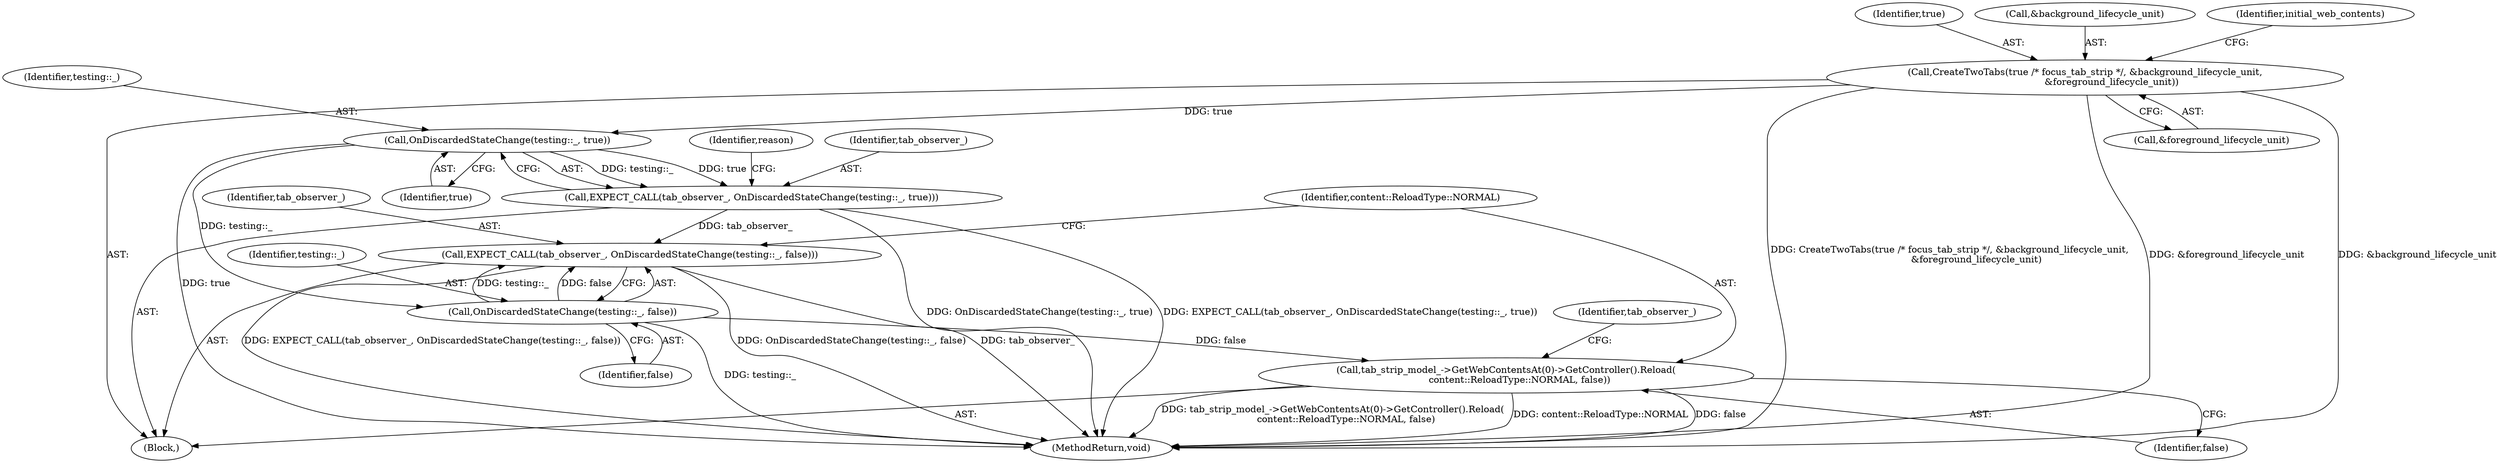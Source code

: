 digraph "0_Chrome_7394cf6f43d7a86630d3eb1c728fd63c621b5530_4@pointer" {
"1000112" [label="(Call,CreateTwoTabs(true /* focus_tab_strip */, &background_lifecycle_unit,\n                  &foreground_lifecycle_unit))"];
"1000130" [label="(Call,OnDiscardedStateChange(testing::_, true))"];
"1000128" [label="(Call,EXPECT_CALL(tab_observer_, OnDiscardedStateChange(testing::_, true)))"];
"1000147" [label="(Call,EXPECT_CALL(tab_observer_, OnDiscardedStateChange(testing::_, false)))"];
"1000149" [label="(Call,OnDiscardedStateChange(testing::_, false))"];
"1000152" [label="(Call,tab_strip_model_->GetWebContentsAt(0)->GetController().Reload(\n         content::ReloadType::NORMAL, false))"];
"1000154" [label="(Identifier,false)"];
"1000149" [label="(Call,OnDiscardedStateChange(testing::_, false))"];
"1000130" [label="(Call,OnDiscardedStateChange(testing::_, true))"];
"1000148" [label="(Identifier,tab_observer_)"];
"1000153" [label="(Identifier,content::ReloadType::NORMAL)"];
"1000150" [label="(Identifier,testing::_)"];
"1000112" [label="(Call,CreateTwoTabs(true /* focus_tab_strip */, &background_lifecycle_unit,\n                  &foreground_lifecycle_unit))"];
"1000151" [label="(Identifier,false)"];
"1000113" [label="(Identifier,true)"];
"1000172" [label="(MethodReturn,void)"];
"1000128" [label="(Call,EXPECT_CALL(tab_observer_, OnDiscardedStateChange(testing::_, true)))"];
"1000114" [label="(Call,&background_lifecycle_unit)"];
"1000103" [label="(Block,)"];
"1000120" [label="(Identifier,initial_web_contents)"];
"1000131" [label="(Identifier,testing::_)"];
"1000132" [label="(Identifier,true)"];
"1000116" [label="(Call,&foreground_lifecycle_unit)"];
"1000157" [label="(Identifier,tab_observer_)"];
"1000152" [label="(Call,tab_strip_model_->GetWebContentsAt(0)->GetController().Reload(\n         content::ReloadType::NORMAL, false))"];
"1000134" [label="(Identifier,reason)"];
"1000147" [label="(Call,EXPECT_CALL(tab_observer_, OnDiscardedStateChange(testing::_, false)))"];
"1000129" [label="(Identifier,tab_observer_)"];
"1000112" -> "1000103"  [label="AST: "];
"1000112" -> "1000116"  [label="CFG: "];
"1000113" -> "1000112"  [label="AST: "];
"1000114" -> "1000112"  [label="AST: "];
"1000116" -> "1000112"  [label="AST: "];
"1000120" -> "1000112"  [label="CFG: "];
"1000112" -> "1000172"  [label="DDG: &background_lifecycle_unit"];
"1000112" -> "1000172"  [label="DDG: CreateTwoTabs(true /* focus_tab_strip */, &background_lifecycle_unit,\n                  &foreground_lifecycle_unit)"];
"1000112" -> "1000172"  [label="DDG: &foreground_lifecycle_unit"];
"1000112" -> "1000130"  [label="DDG: true"];
"1000130" -> "1000128"  [label="AST: "];
"1000130" -> "1000132"  [label="CFG: "];
"1000131" -> "1000130"  [label="AST: "];
"1000132" -> "1000130"  [label="AST: "];
"1000128" -> "1000130"  [label="CFG: "];
"1000130" -> "1000172"  [label="DDG: true"];
"1000130" -> "1000128"  [label="DDG: testing::_"];
"1000130" -> "1000128"  [label="DDG: true"];
"1000130" -> "1000149"  [label="DDG: testing::_"];
"1000128" -> "1000103"  [label="AST: "];
"1000129" -> "1000128"  [label="AST: "];
"1000134" -> "1000128"  [label="CFG: "];
"1000128" -> "1000172"  [label="DDG: OnDiscardedStateChange(testing::_, true)"];
"1000128" -> "1000172"  [label="DDG: EXPECT_CALL(tab_observer_, OnDiscardedStateChange(testing::_, true))"];
"1000128" -> "1000147"  [label="DDG: tab_observer_"];
"1000147" -> "1000103"  [label="AST: "];
"1000147" -> "1000149"  [label="CFG: "];
"1000148" -> "1000147"  [label="AST: "];
"1000149" -> "1000147"  [label="AST: "];
"1000153" -> "1000147"  [label="CFG: "];
"1000147" -> "1000172"  [label="DDG: OnDiscardedStateChange(testing::_, false)"];
"1000147" -> "1000172"  [label="DDG: tab_observer_"];
"1000147" -> "1000172"  [label="DDG: EXPECT_CALL(tab_observer_, OnDiscardedStateChange(testing::_, false))"];
"1000149" -> "1000147"  [label="DDG: testing::_"];
"1000149" -> "1000147"  [label="DDG: false"];
"1000149" -> "1000151"  [label="CFG: "];
"1000150" -> "1000149"  [label="AST: "];
"1000151" -> "1000149"  [label="AST: "];
"1000149" -> "1000172"  [label="DDG: testing::_"];
"1000149" -> "1000152"  [label="DDG: false"];
"1000152" -> "1000103"  [label="AST: "];
"1000152" -> "1000154"  [label="CFG: "];
"1000153" -> "1000152"  [label="AST: "];
"1000154" -> "1000152"  [label="AST: "];
"1000157" -> "1000152"  [label="CFG: "];
"1000152" -> "1000172"  [label="DDG: content::ReloadType::NORMAL"];
"1000152" -> "1000172"  [label="DDG: false"];
"1000152" -> "1000172"  [label="DDG: tab_strip_model_->GetWebContentsAt(0)->GetController().Reload(\n         content::ReloadType::NORMAL, false)"];
}
